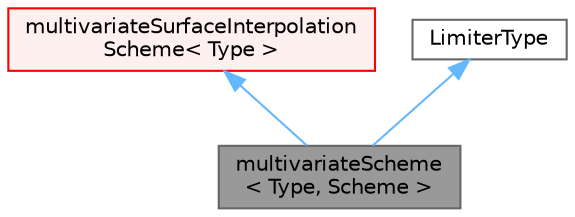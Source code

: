 digraph "multivariateScheme&lt; Type, Scheme &gt;"
{
 // LATEX_PDF_SIZE
  bgcolor="transparent";
  edge [fontname=Helvetica,fontsize=10,labelfontname=Helvetica,labelfontsize=10];
  node [fontname=Helvetica,fontsize=10,shape=box,height=0.2,width=0.4];
  Node1 [id="Node000001",label="multivariateScheme\l\< Type, Scheme \>",height=0.2,width=0.4,color="gray40", fillcolor="grey60", style="filled", fontcolor="black",tooltip="Generic multi-variate discretisation scheme class which may be instantiated for any of the NVD,..."];
  Node2 -> Node1 [id="edge1_Node000001_Node000002",dir="back",color="steelblue1",style="solid",tooltip=" "];
  Node2 [id="Node000002",label="multivariateSurfaceInterpolation\lScheme\< Type \>",height=0.2,width=0.4,color="red", fillcolor="#FFF0F0", style="filled",URL="$classFoam_1_1multivariateSurfaceInterpolationScheme.html",tooltip="Abstract base class for multi-variate surface interpolation schemes."];
  Node4 -> Node1 [id="edge2_Node000001_Node000004",dir="back",color="steelblue1",style="solid",tooltip=" "];
  Node4 [id="Node000004",label="LimiterType",height=0.2,width=0.4,color="gray40", fillcolor="white", style="filled",tooltip=" "];
}
